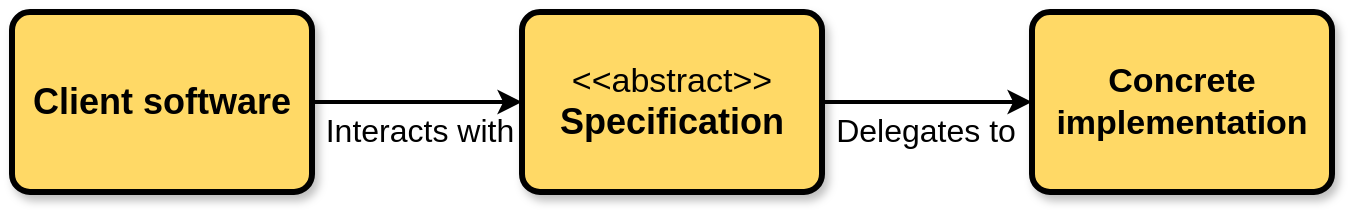 <mxfile version="21.1.8" type="device">
  <diagram name="Page-1" id="tdMDTzszryH6sTnslmfX">
    <mxGraphModel dx="2284" dy="749" grid="1" gridSize="10" guides="1" tooltips="1" connect="1" arrows="1" fold="1" page="1" pageScale="1" pageWidth="850" pageHeight="1100" math="0" shadow="0">
      <root>
        <mxCell id="0" />
        <mxCell id="1" parent="0" />
        <mxCell id="68UD8DJFc3vvW7mv0qVd-24" style="edgeStyle=orthogonalEdgeStyle;rounded=0;orthogonalLoop=1;jettySize=auto;html=1;exitX=1;exitY=0.5;exitDx=0;exitDy=0;entryX=0;entryY=0.5;entryDx=0;entryDy=0;strokeWidth=2;" edge="1" parent="1" source="68UD8DJFc3vvW7mv0qVd-13" target="68UD8DJFc3vvW7mv0qVd-22">
          <mxGeometry relative="1" as="geometry" />
        </mxCell>
        <mxCell id="68UD8DJFc3vvW7mv0qVd-13" value="&lt;font style=&quot;&quot;&gt;&lt;font style=&quot;font-size: 17px;&quot;&gt;&amp;lt;&amp;lt;abstract&amp;gt;&amp;gt;&lt;/font&gt;&lt;br&gt;&lt;span style=&quot;font-size: 18px;&quot;&gt;&lt;b&gt;Specification&lt;/b&gt;&lt;/span&gt;&lt;/font&gt;" style="rounded=1;arcSize=10;whiteSpace=wrap;html=1;align=center;strokeColor=#000000;strokeWidth=3;fillColor=#FFD966;perimeterSpacing=0;shadow=1;" vertex="1" parent="1">
          <mxGeometry x="145" y="180" width="150" height="90" as="geometry" />
        </mxCell>
        <mxCell id="68UD8DJFc3vvW7mv0qVd-23" style="edgeStyle=orthogonalEdgeStyle;rounded=0;orthogonalLoop=1;jettySize=auto;html=1;exitX=1;exitY=0.5;exitDx=0;exitDy=0;entryX=0;entryY=0.5;entryDx=0;entryDy=0;strokeWidth=2;" edge="1" parent="1" source="68UD8DJFc3vvW7mv0qVd-21" target="68UD8DJFc3vvW7mv0qVd-13">
          <mxGeometry relative="1" as="geometry" />
        </mxCell>
        <mxCell id="68UD8DJFc3vvW7mv0qVd-21" value="&lt;b style=&quot;&quot;&gt;&lt;font style=&quot;font-size: 18px;&quot;&gt;Client software&lt;/font&gt;&lt;/b&gt;" style="rounded=1;arcSize=10;whiteSpace=wrap;html=1;align=center;strokeColor=#000000;strokeWidth=3;fillColor=#FFD966;perimeterSpacing=0;shadow=1;" vertex="1" parent="1">
          <mxGeometry x="-110" y="180" width="150" height="90" as="geometry" />
        </mxCell>
        <mxCell id="68UD8DJFc3vvW7mv0qVd-22" value="&lt;span style=&quot;font-size: 17px;&quot;&gt;&lt;b&gt;Concrete implementation&lt;br&gt;&lt;/b&gt;&lt;/span&gt;" style="rounded=1;arcSize=10;whiteSpace=wrap;html=1;align=center;strokeColor=#000000;strokeWidth=3;fillColor=#FFD966;perimeterSpacing=0;shadow=1;" vertex="1" parent="1">
          <mxGeometry x="400" y="180" width="150" height="90" as="geometry" />
        </mxCell>
        <mxCell id="68UD8DJFc3vvW7mv0qVd-25" value="&lt;font style=&quot;font-size: 16px;&quot;&gt;Interacts with&lt;/font&gt;" style="text;html=1;strokeColor=none;fillColor=none;align=center;verticalAlign=middle;whiteSpace=wrap;rounded=0;" vertex="1" parent="1">
          <mxGeometry x="44" y="224" width="100" height="30" as="geometry" />
        </mxCell>
        <mxCell id="68UD8DJFc3vvW7mv0qVd-27" value="&lt;font style=&quot;font-size: 16px;&quot;&gt;Delegates to&lt;/font&gt;" style="text;html=1;strokeColor=none;fillColor=none;align=center;verticalAlign=middle;whiteSpace=wrap;rounded=0;" vertex="1" parent="1">
          <mxGeometry x="297" y="224" width="100" height="30" as="geometry" />
        </mxCell>
      </root>
    </mxGraphModel>
  </diagram>
</mxfile>
